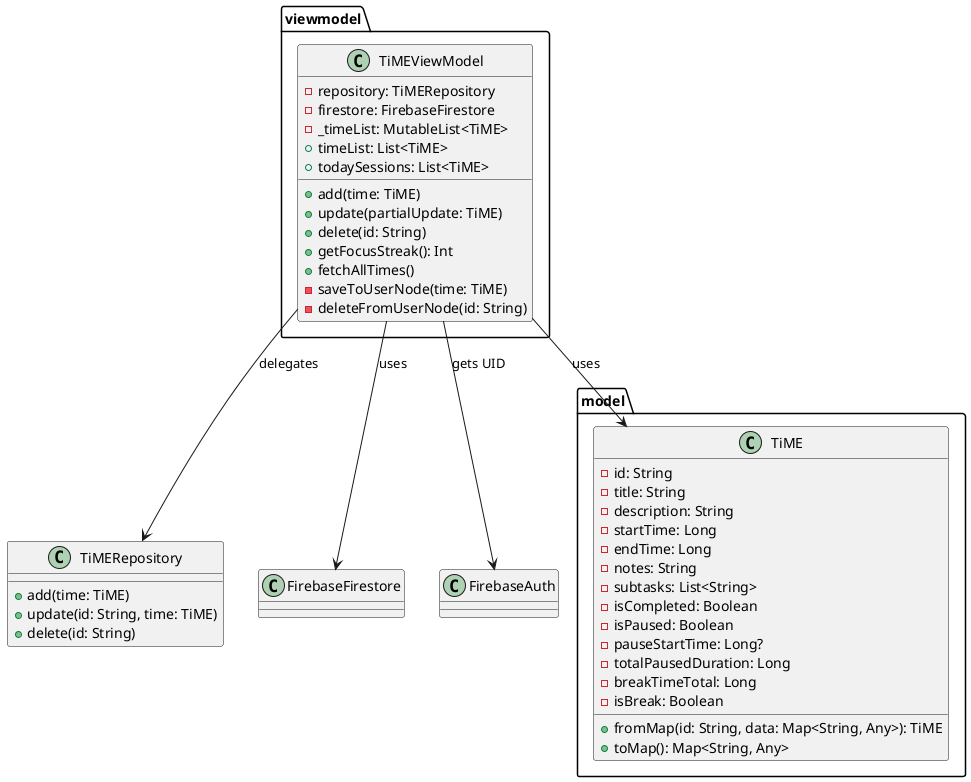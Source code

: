 @startuml TiMEViewModel

package "viewmodel" {
    class TiMEViewModel {
        - repository: TiMERepository
        - firestore: FirebaseFirestore
        - _timeList: MutableList<TiME>
        + timeList: List<TiME>
        + todaySessions: List<TiME>

        + add(time: TiME)
        + update(partialUpdate: TiME)
        + delete(id: String)
        + getFocusStreak(): Int
        + fetchAllTimes()
        - saveToUserNode(time: TiME)
        - deleteFromUserNode(id: String)
    }
}

package "model" {
    class TiME {
        - id: String
        - title: String
        - description: String
        - startTime: Long
        - endTime: Long
        - notes: String
        - subtasks: List<String>
        - isCompleted: Boolean
        - isPaused: Boolean
        - pauseStartTime: Long?
        - totalPausedDuration: Long
        - breakTimeTotal: Long
        - isBreak: Boolean

        + fromMap(id: String, data: Map<String, Any>): TiME
        + toMap(): Map<String, Any>
    }
}

class TiMERepository {
    + add(time: TiME)
    + update(id: String, time: TiME)
    + delete(id: String)
}

class FirebaseFirestore
class FirebaseAuth

' Relationships
TiMEViewModel --> TiME : uses
TiMEViewModel --> TiMERepository : delegates
TiMEViewModel --> FirebaseFirestore : uses
TiMEViewModel --> FirebaseAuth : gets UID

@enduml
